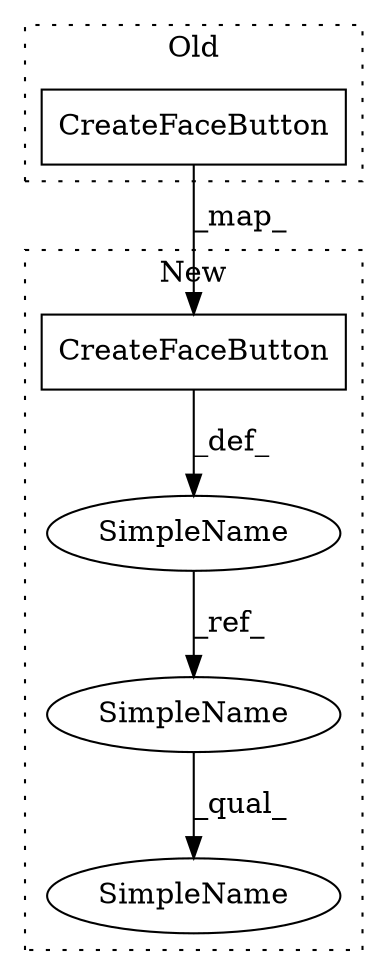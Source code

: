 digraph G {
subgraph cluster0 {
1 [label="CreateFaceButton" a="32" s="12909,13204" l="17,1" shape="box"];
label = "Old";
style="dotted";
}
subgraph cluster1 {
2 [label="CreateFaceButton" a="32" s="13079,13418" l="17,1" shape="box"];
3 [label="SimpleName" a="42" s="13070" l="6" shape="ellipse"];
4 [label="SimpleName" a="42" s="13434" l="14" shape="ellipse"];
5 [label="SimpleName" a="42" s="13434" l="6" shape="ellipse"];
label = "New";
style="dotted";
}
1 -> 2 [label="_map_"];
2 -> 3 [label="_def_"];
3 -> 5 [label="_ref_"];
5 -> 4 [label="_qual_"];
}